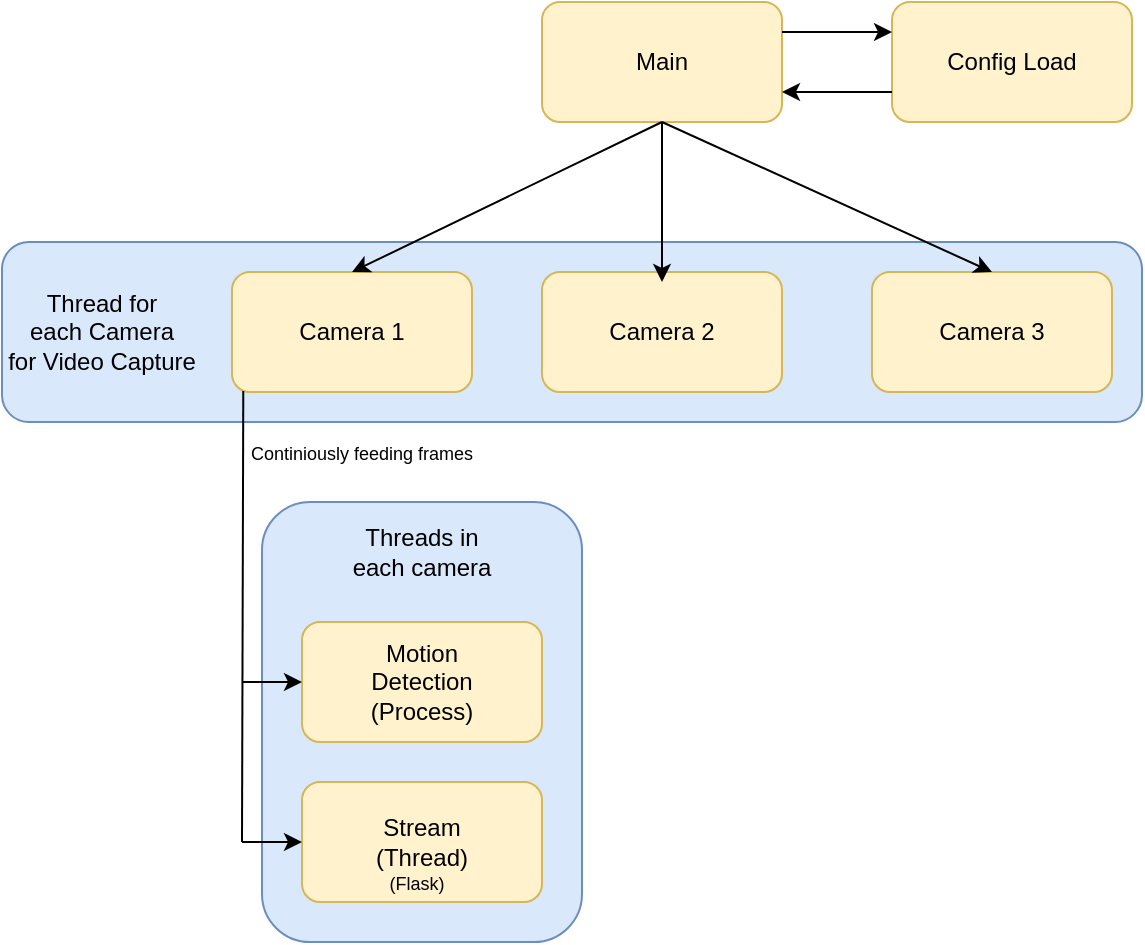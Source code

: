<mxfile version="26.1.1">
  <diagram name="Page-1" id="2YBvvXClWsGukQMizWep">
    <mxGraphModel dx="1056" dy="717" grid="1" gridSize="10" guides="1" tooltips="1" connect="1" arrows="1" fold="1" page="1" pageScale="1" pageWidth="850" pageHeight="1100" math="0" shadow="0">
      <root>
        <mxCell id="0" />
        <mxCell id="1" parent="0" />
        <mxCell id="sFpKVI8LadlldU21QOre-1" value="" style="rounded=1;whiteSpace=wrap;html=1;fillColor=#fff2cc;strokeColor=#d6b656;" vertex="1" parent="1">
          <mxGeometry x="310" y="30" width="120" height="60" as="geometry" />
        </mxCell>
        <mxCell id="sFpKVI8LadlldU21QOre-2" value="Main" style="text;html=1;align=center;verticalAlign=middle;whiteSpace=wrap;rounded=0;" vertex="1" parent="1">
          <mxGeometry x="340" y="45" width="60" height="30" as="geometry" />
        </mxCell>
        <mxCell id="sFpKVI8LadlldU21QOre-3" value="" style="rounded=1;whiteSpace=wrap;html=1;fillColor=#dae8fc;strokeColor=#6c8ebf;" vertex="1" parent="1">
          <mxGeometry x="40" y="150" width="570" height="90" as="geometry" />
        </mxCell>
        <mxCell id="sFpKVI8LadlldU21QOre-5" value="Thread for&lt;br&gt;each Camera&lt;br&gt;for Video Capture" style="text;html=1;align=center;verticalAlign=middle;whiteSpace=wrap;rounded=0;" vertex="1" parent="1">
          <mxGeometry x="40" y="175" width="100" height="40" as="geometry" />
        </mxCell>
        <mxCell id="sFpKVI8LadlldU21QOre-6" value="" style="rounded=1;whiteSpace=wrap;html=1;fillColor=#fff2cc;strokeColor=#d6b656;" vertex="1" parent="1">
          <mxGeometry x="155" y="165" width="120" height="60" as="geometry" />
        </mxCell>
        <mxCell id="sFpKVI8LadlldU21QOre-7" value="Camera 1" style="text;html=1;align=center;verticalAlign=middle;whiteSpace=wrap;rounded=0;" vertex="1" parent="1">
          <mxGeometry x="185" y="180" width="60" height="30" as="geometry" />
        </mxCell>
        <mxCell id="sFpKVI8LadlldU21QOre-8" value="" style="rounded=1;whiteSpace=wrap;html=1;fillColor=#fff2cc;strokeColor=#d6b656;" vertex="1" parent="1">
          <mxGeometry x="310" y="165" width="120" height="60" as="geometry" />
        </mxCell>
        <mxCell id="sFpKVI8LadlldU21QOre-9" value="Camera 2" style="text;html=1;align=center;verticalAlign=middle;whiteSpace=wrap;rounded=0;" vertex="1" parent="1">
          <mxGeometry x="340" y="180" width="60" height="30" as="geometry" />
        </mxCell>
        <mxCell id="sFpKVI8LadlldU21QOre-10" value="" style="rounded=1;whiteSpace=wrap;html=1;fillColor=#fff2cc;strokeColor=#d6b656;" vertex="1" parent="1">
          <mxGeometry x="475" y="165" width="120" height="60" as="geometry" />
        </mxCell>
        <mxCell id="sFpKVI8LadlldU21QOre-11" value="Camera 3" style="text;html=1;align=center;verticalAlign=middle;whiteSpace=wrap;rounded=0;" vertex="1" parent="1">
          <mxGeometry x="505" y="180" width="60" height="30" as="geometry" />
        </mxCell>
        <mxCell id="sFpKVI8LadlldU21QOre-13" value="" style="endArrow=classic;html=1;rounded=0;exitX=0.5;exitY=1;exitDx=0;exitDy=0;" edge="1" parent="1" source="sFpKVI8LadlldU21QOre-1">
          <mxGeometry width="50" height="50" relative="1" as="geometry">
            <mxPoint x="320" y="290" as="sourcePoint" />
            <mxPoint x="370" y="170" as="targetPoint" />
          </mxGeometry>
        </mxCell>
        <mxCell id="sFpKVI8LadlldU21QOre-14" value="" style="endArrow=classic;html=1;rounded=0;entryX=0.5;entryY=0;entryDx=0;entryDy=0;" edge="1" parent="1" target="sFpKVI8LadlldU21QOre-6">
          <mxGeometry width="50" height="50" relative="1" as="geometry">
            <mxPoint x="370" y="90" as="sourcePoint" />
            <mxPoint x="380" y="180" as="targetPoint" />
          </mxGeometry>
        </mxCell>
        <mxCell id="sFpKVI8LadlldU21QOre-15" value="" style="endArrow=classic;html=1;rounded=0;entryX=0.5;entryY=0;entryDx=0;entryDy=0;" edge="1" parent="1" target="sFpKVI8LadlldU21QOre-10">
          <mxGeometry width="50" height="50" relative="1" as="geometry">
            <mxPoint x="370" y="90" as="sourcePoint" />
            <mxPoint x="390" y="190" as="targetPoint" />
          </mxGeometry>
        </mxCell>
        <mxCell id="sFpKVI8LadlldU21QOre-16" value="" style="rounded=1;whiteSpace=wrap;html=1;fillColor=#dae8fc;strokeColor=#6c8ebf;" vertex="1" parent="1">
          <mxGeometry x="170" y="280" width="160" height="220" as="geometry" />
        </mxCell>
        <mxCell id="sFpKVI8LadlldU21QOre-17" value="Threads in each camera" style="text;html=1;align=center;verticalAlign=middle;whiteSpace=wrap;rounded=0;" vertex="1" parent="1">
          <mxGeometry x="210" y="290" width="80" height="30" as="geometry" />
        </mxCell>
        <mxCell id="sFpKVI8LadlldU21QOre-20" value="" style="endArrow=none;html=1;rounded=0;entryX=0.047;entryY=0.992;entryDx=0;entryDy=0;entryPerimeter=0;" edge="1" parent="1" target="sFpKVI8LadlldU21QOre-6">
          <mxGeometry width="50" height="50" relative="1" as="geometry">
            <mxPoint x="160" y="450" as="sourcePoint" />
            <mxPoint x="160" y="270" as="targetPoint" />
          </mxGeometry>
        </mxCell>
        <mxCell id="sFpKVI8LadlldU21QOre-21" value="&lt;font style=&quot;font-size: 9px;&quot;&gt;Continiously feeding frames&lt;/font&gt;" style="text;html=1;align=center;verticalAlign=middle;whiteSpace=wrap;rounded=0;" vertex="1" parent="1">
          <mxGeometry x="125" y="240" width="190" height="30" as="geometry" />
        </mxCell>
        <mxCell id="sFpKVI8LadlldU21QOre-22" value="" style="rounded=1;whiteSpace=wrap;html=1;fillColor=#fff2cc;strokeColor=#d6b656;" vertex="1" parent="1">
          <mxGeometry x="190" y="340" width="120" height="60" as="geometry" />
        </mxCell>
        <mxCell id="sFpKVI8LadlldU21QOre-23" value="Motion Detection&lt;br&gt;(Process)" style="text;html=1;align=center;verticalAlign=middle;whiteSpace=wrap;rounded=0;" vertex="1" parent="1">
          <mxGeometry x="220" y="355" width="60" height="30" as="geometry" />
        </mxCell>
        <mxCell id="sFpKVI8LadlldU21QOre-24" value="" style="rounded=1;whiteSpace=wrap;html=1;fillColor=#fff2cc;strokeColor=#d6b656;" vertex="1" parent="1">
          <mxGeometry x="190" y="420" width="120" height="60" as="geometry" />
        </mxCell>
        <mxCell id="sFpKVI8LadlldU21QOre-25" value="Stream&lt;br&gt;(Thread)" style="text;html=1;align=center;verticalAlign=middle;whiteSpace=wrap;rounded=0;" vertex="1" parent="1">
          <mxGeometry x="220" y="435" width="60" height="30" as="geometry" />
        </mxCell>
        <mxCell id="sFpKVI8LadlldU21QOre-26" value="" style="endArrow=classic;html=1;rounded=0;" edge="1" parent="1" target="sFpKVI8LadlldU21QOre-24">
          <mxGeometry width="50" height="50" relative="1" as="geometry">
            <mxPoint x="160" y="450" as="sourcePoint" />
            <mxPoint x="370" y="240" as="targetPoint" />
          </mxGeometry>
        </mxCell>
        <mxCell id="sFpKVI8LadlldU21QOre-28" value="" style="endArrow=classic;html=1;rounded=0;entryX=0;entryY=0.5;entryDx=0;entryDy=0;" edge="1" parent="1" target="sFpKVI8LadlldU21QOre-22">
          <mxGeometry width="50" height="50" relative="1" as="geometry">
            <mxPoint x="160" y="370" as="sourcePoint" />
            <mxPoint x="340" y="370" as="targetPoint" />
          </mxGeometry>
        </mxCell>
        <mxCell id="sFpKVI8LadlldU21QOre-35" value="Config Load" style="rounded=1;whiteSpace=wrap;html=1;fillColor=#fff2cc;strokeColor=#d6b656;" vertex="1" parent="1">
          <mxGeometry x="485" y="30" width="120" height="60" as="geometry" />
        </mxCell>
        <mxCell id="sFpKVI8LadlldU21QOre-43" value="" style="endArrow=classic;html=1;rounded=0;entryX=0;entryY=0.25;entryDx=0;entryDy=0;exitX=1;exitY=0.25;exitDx=0;exitDy=0;" edge="1" parent="1" source="sFpKVI8LadlldU21QOre-1" target="sFpKVI8LadlldU21QOre-35">
          <mxGeometry width="50" height="50" relative="1" as="geometry">
            <mxPoint x="430" y="50" as="sourcePoint" />
            <mxPoint x="480" as="targetPoint" />
          </mxGeometry>
        </mxCell>
        <mxCell id="sFpKVI8LadlldU21QOre-44" value="" style="endArrow=classic;html=1;rounded=0;exitX=0;exitY=0.75;exitDx=0;exitDy=0;entryX=1;entryY=0.75;entryDx=0;entryDy=0;" edge="1" parent="1" source="sFpKVI8LadlldU21QOre-35" target="sFpKVI8LadlldU21QOre-1">
          <mxGeometry width="50" height="50" relative="1" as="geometry">
            <mxPoint x="360" y="350" as="sourcePoint" />
            <mxPoint x="410" y="300" as="targetPoint" />
          </mxGeometry>
        </mxCell>
        <mxCell id="sFpKVI8LadlldU21QOre-45" value="&lt;font style=&quot;font-size: 9px;&quot;&gt;(Flask)&lt;/font&gt;" style="text;html=1;align=center;verticalAlign=middle;whiteSpace=wrap;rounded=0;" vertex="1" parent="1">
          <mxGeometry x="205" y="460" width="85" height="20" as="geometry" />
        </mxCell>
      </root>
    </mxGraphModel>
  </diagram>
</mxfile>
